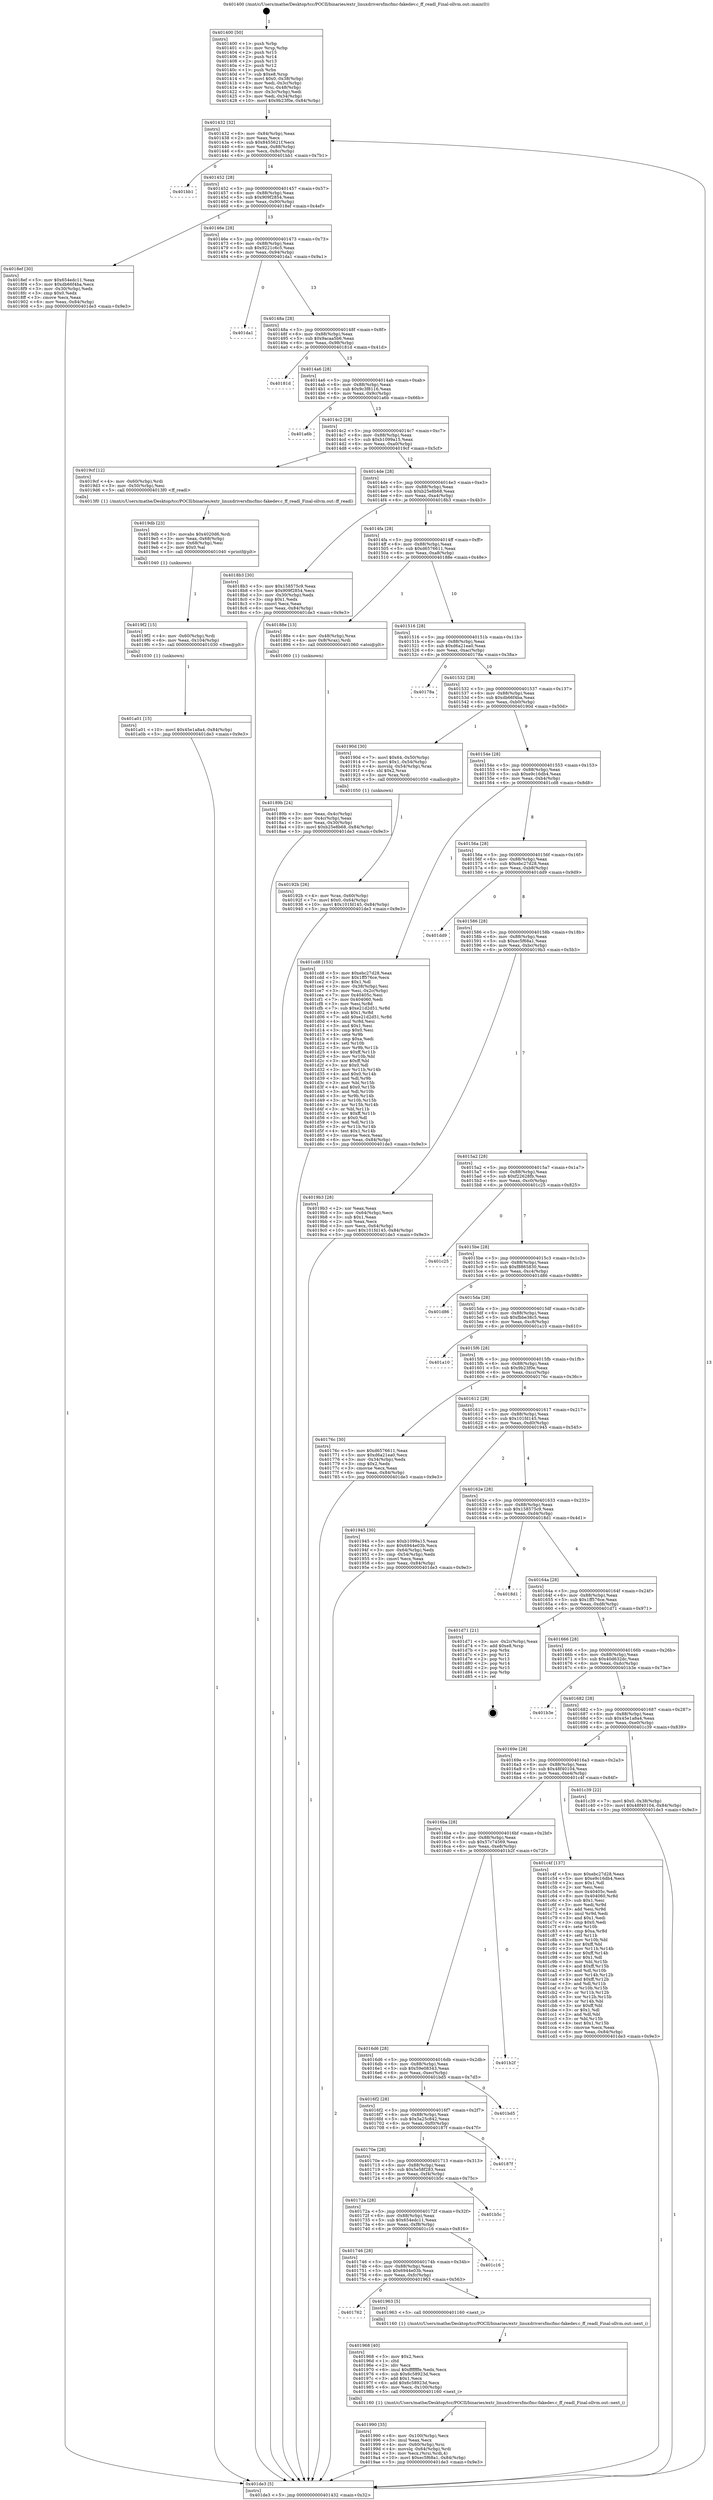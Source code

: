 digraph "0x401400" {
  label = "0x401400 (/mnt/c/Users/mathe/Desktop/tcc/POCII/binaries/extr_linuxdriversfmcfmc-fakedev.c_ff_readl_Final-ollvm.out::main(0))"
  labelloc = "t"
  node[shape=record]

  Entry [label="",width=0.3,height=0.3,shape=circle,fillcolor=black,style=filled]
  "0x401432" [label="{
     0x401432 [32]\l
     | [instrs]\l
     &nbsp;&nbsp;0x401432 \<+6\>: mov -0x84(%rbp),%eax\l
     &nbsp;&nbsp;0x401438 \<+2\>: mov %eax,%ecx\l
     &nbsp;&nbsp;0x40143a \<+6\>: sub $0x8455621f,%ecx\l
     &nbsp;&nbsp;0x401440 \<+6\>: mov %eax,-0x88(%rbp)\l
     &nbsp;&nbsp;0x401446 \<+6\>: mov %ecx,-0x8c(%rbp)\l
     &nbsp;&nbsp;0x40144c \<+6\>: je 0000000000401bb1 \<main+0x7b1\>\l
  }"]
  "0x401bb1" [label="{
     0x401bb1\l
  }", style=dashed]
  "0x401452" [label="{
     0x401452 [28]\l
     | [instrs]\l
     &nbsp;&nbsp;0x401452 \<+5\>: jmp 0000000000401457 \<main+0x57\>\l
     &nbsp;&nbsp;0x401457 \<+6\>: mov -0x88(%rbp),%eax\l
     &nbsp;&nbsp;0x40145d \<+5\>: sub $0x909f2854,%eax\l
     &nbsp;&nbsp;0x401462 \<+6\>: mov %eax,-0x90(%rbp)\l
     &nbsp;&nbsp;0x401468 \<+6\>: je 00000000004018ef \<main+0x4ef\>\l
  }"]
  Exit [label="",width=0.3,height=0.3,shape=circle,fillcolor=black,style=filled,peripheries=2]
  "0x4018ef" [label="{
     0x4018ef [30]\l
     | [instrs]\l
     &nbsp;&nbsp;0x4018ef \<+5\>: mov $0x654edc11,%eax\l
     &nbsp;&nbsp;0x4018f4 \<+5\>: mov $0xdb66f4ba,%ecx\l
     &nbsp;&nbsp;0x4018f9 \<+3\>: mov -0x30(%rbp),%edx\l
     &nbsp;&nbsp;0x4018fc \<+3\>: cmp $0x0,%edx\l
     &nbsp;&nbsp;0x4018ff \<+3\>: cmove %ecx,%eax\l
     &nbsp;&nbsp;0x401902 \<+6\>: mov %eax,-0x84(%rbp)\l
     &nbsp;&nbsp;0x401908 \<+5\>: jmp 0000000000401de3 \<main+0x9e3\>\l
  }"]
  "0x40146e" [label="{
     0x40146e [28]\l
     | [instrs]\l
     &nbsp;&nbsp;0x40146e \<+5\>: jmp 0000000000401473 \<main+0x73\>\l
     &nbsp;&nbsp;0x401473 \<+6\>: mov -0x88(%rbp),%eax\l
     &nbsp;&nbsp;0x401479 \<+5\>: sub $0x9221c6c5,%eax\l
     &nbsp;&nbsp;0x40147e \<+6\>: mov %eax,-0x94(%rbp)\l
     &nbsp;&nbsp;0x401484 \<+6\>: je 0000000000401da1 \<main+0x9a1\>\l
  }"]
  "0x401a01" [label="{
     0x401a01 [15]\l
     | [instrs]\l
     &nbsp;&nbsp;0x401a01 \<+10\>: movl $0x45e1a8a4,-0x84(%rbp)\l
     &nbsp;&nbsp;0x401a0b \<+5\>: jmp 0000000000401de3 \<main+0x9e3\>\l
  }"]
  "0x401da1" [label="{
     0x401da1\l
  }", style=dashed]
  "0x40148a" [label="{
     0x40148a [28]\l
     | [instrs]\l
     &nbsp;&nbsp;0x40148a \<+5\>: jmp 000000000040148f \<main+0x8f\>\l
     &nbsp;&nbsp;0x40148f \<+6\>: mov -0x88(%rbp),%eax\l
     &nbsp;&nbsp;0x401495 \<+5\>: sub $0x9acaa5b6,%eax\l
     &nbsp;&nbsp;0x40149a \<+6\>: mov %eax,-0x98(%rbp)\l
     &nbsp;&nbsp;0x4014a0 \<+6\>: je 000000000040181d \<main+0x41d\>\l
  }"]
  "0x4019f2" [label="{
     0x4019f2 [15]\l
     | [instrs]\l
     &nbsp;&nbsp;0x4019f2 \<+4\>: mov -0x60(%rbp),%rdi\l
     &nbsp;&nbsp;0x4019f6 \<+6\>: mov %eax,-0x104(%rbp)\l
     &nbsp;&nbsp;0x4019fc \<+5\>: call 0000000000401030 \<free@plt\>\l
     | [calls]\l
     &nbsp;&nbsp;0x401030 \{1\} (unknown)\l
  }"]
  "0x40181d" [label="{
     0x40181d\l
  }", style=dashed]
  "0x4014a6" [label="{
     0x4014a6 [28]\l
     | [instrs]\l
     &nbsp;&nbsp;0x4014a6 \<+5\>: jmp 00000000004014ab \<main+0xab\>\l
     &nbsp;&nbsp;0x4014ab \<+6\>: mov -0x88(%rbp),%eax\l
     &nbsp;&nbsp;0x4014b1 \<+5\>: sub $0x9c3f8116,%eax\l
     &nbsp;&nbsp;0x4014b6 \<+6\>: mov %eax,-0x9c(%rbp)\l
     &nbsp;&nbsp;0x4014bc \<+6\>: je 0000000000401a6b \<main+0x66b\>\l
  }"]
  "0x4019db" [label="{
     0x4019db [23]\l
     | [instrs]\l
     &nbsp;&nbsp;0x4019db \<+10\>: movabs $0x4020d6,%rdi\l
     &nbsp;&nbsp;0x4019e5 \<+3\>: mov %eax,-0x68(%rbp)\l
     &nbsp;&nbsp;0x4019e8 \<+3\>: mov -0x68(%rbp),%esi\l
     &nbsp;&nbsp;0x4019eb \<+2\>: mov $0x0,%al\l
     &nbsp;&nbsp;0x4019ed \<+5\>: call 0000000000401040 \<printf@plt\>\l
     | [calls]\l
     &nbsp;&nbsp;0x401040 \{1\} (unknown)\l
  }"]
  "0x401a6b" [label="{
     0x401a6b\l
  }", style=dashed]
  "0x4014c2" [label="{
     0x4014c2 [28]\l
     | [instrs]\l
     &nbsp;&nbsp;0x4014c2 \<+5\>: jmp 00000000004014c7 \<main+0xc7\>\l
     &nbsp;&nbsp;0x4014c7 \<+6\>: mov -0x88(%rbp),%eax\l
     &nbsp;&nbsp;0x4014cd \<+5\>: sub $0xb1099a15,%eax\l
     &nbsp;&nbsp;0x4014d2 \<+6\>: mov %eax,-0xa0(%rbp)\l
     &nbsp;&nbsp;0x4014d8 \<+6\>: je 00000000004019cf \<main+0x5cf\>\l
  }"]
  "0x401990" [label="{
     0x401990 [35]\l
     | [instrs]\l
     &nbsp;&nbsp;0x401990 \<+6\>: mov -0x100(%rbp),%ecx\l
     &nbsp;&nbsp;0x401996 \<+3\>: imul %eax,%ecx\l
     &nbsp;&nbsp;0x401999 \<+4\>: mov -0x60(%rbp),%rsi\l
     &nbsp;&nbsp;0x40199d \<+4\>: movslq -0x64(%rbp),%rdi\l
     &nbsp;&nbsp;0x4019a1 \<+3\>: mov %ecx,(%rsi,%rdi,4)\l
     &nbsp;&nbsp;0x4019a4 \<+10\>: movl $0xec5f68a1,-0x84(%rbp)\l
     &nbsp;&nbsp;0x4019ae \<+5\>: jmp 0000000000401de3 \<main+0x9e3\>\l
  }"]
  "0x4019cf" [label="{
     0x4019cf [12]\l
     | [instrs]\l
     &nbsp;&nbsp;0x4019cf \<+4\>: mov -0x60(%rbp),%rdi\l
     &nbsp;&nbsp;0x4019d3 \<+3\>: mov -0x50(%rbp),%esi\l
     &nbsp;&nbsp;0x4019d6 \<+5\>: call 00000000004013f0 \<ff_readl\>\l
     | [calls]\l
     &nbsp;&nbsp;0x4013f0 \{1\} (/mnt/c/Users/mathe/Desktop/tcc/POCII/binaries/extr_linuxdriversfmcfmc-fakedev.c_ff_readl_Final-ollvm.out::ff_readl)\l
  }"]
  "0x4014de" [label="{
     0x4014de [28]\l
     | [instrs]\l
     &nbsp;&nbsp;0x4014de \<+5\>: jmp 00000000004014e3 \<main+0xe3\>\l
     &nbsp;&nbsp;0x4014e3 \<+6\>: mov -0x88(%rbp),%eax\l
     &nbsp;&nbsp;0x4014e9 \<+5\>: sub $0xb25e8b68,%eax\l
     &nbsp;&nbsp;0x4014ee \<+6\>: mov %eax,-0xa4(%rbp)\l
     &nbsp;&nbsp;0x4014f4 \<+6\>: je 00000000004018b3 \<main+0x4b3\>\l
  }"]
  "0x401968" [label="{
     0x401968 [40]\l
     | [instrs]\l
     &nbsp;&nbsp;0x401968 \<+5\>: mov $0x2,%ecx\l
     &nbsp;&nbsp;0x40196d \<+1\>: cltd\l
     &nbsp;&nbsp;0x40196e \<+2\>: idiv %ecx\l
     &nbsp;&nbsp;0x401970 \<+6\>: imul $0xfffffffe,%edx,%ecx\l
     &nbsp;&nbsp;0x401976 \<+6\>: sub $0x6c58923d,%ecx\l
     &nbsp;&nbsp;0x40197c \<+3\>: add $0x1,%ecx\l
     &nbsp;&nbsp;0x40197f \<+6\>: add $0x6c58923d,%ecx\l
     &nbsp;&nbsp;0x401985 \<+6\>: mov %ecx,-0x100(%rbp)\l
     &nbsp;&nbsp;0x40198b \<+5\>: call 0000000000401160 \<next_i\>\l
     | [calls]\l
     &nbsp;&nbsp;0x401160 \{1\} (/mnt/c/Users/mathe/Desktop/tcc/POCII/binaries/extr_linuxdriversfmcfmc-fakedev.c_ff_readl_Final-ollvm.out::next_i)\l
  }"]
  "0x4018b3" [label="{
     0x4018b3 [30]\l
     | [instrs]\l
     &nbsp;&nbsp;0x4018b3 \<+5\>: mov $0x158575c9,%eax\l
     &nbsp;&nbsp;0x4018b8 \<+5\>: mov $0x909f2854,%ecx\l
     &nbsp;&nbsp;0x4018bd \<+3\>: mov -0x30(%rbp),%edx\l
     &nbsp;&nbsp;0x4018c0 \<+3\>: cmp $0x1,%edx\l
     &nbsp;&nbsp;0x4018c3 \<+3\>: cmovl %ecx,%eax\l
     &nbsp;&nbsp;0x4018c6 \<+6\>: mov %eax,-0x84(%rbp)\l
     &nbsp;&nbsp;0x4018cc \<+5\>: jmp 0000000000401de3 \<main+0x9e3\>\l
  }"]
  "0x4014fa" [label="{
     0x4014fa [28]\l
     | [instrs]\l
     &nbsp;&nbsp;0x4014fa \<+5\>: jmp 00000000004014ff \<main+0xff\>\l
     &nbsp;&nbsp;0x4014ff \<+6\>: mov -0x88(%rbp),%eax\l
     &nbsp;&nbsp;0x401505 \<+5\>: sub $0xd6576611,%eax\l
     &nbsp;&nbsp;0x40150a \<+6\>: mov %eax,-0xa8(%rbp)\l
     &nbsp;&nbsp;0x401510 \<+6\>: je 000000000040188e \<main+0x48e\>\l
  }"]
  "0x401762" [label="{
     0x401762\l
  }", style=dashed]
  "0x40188e" [label="{
     0x40188e [13]\l
     | [instrs]\l
     &nbsp;&nbsp;0x40188e \<+4\>: mov -0x48(%rbp),%rax\l
     &nbsp;&nbsp;0x401892 \<+4\>: mov 0x8(%rax),%rdi\l
     &nbsp;&nbsp;0x401896 \<+5\>: call 0000000000401060 \<atoi@plt\>\l
     | [calls]\l
     &nbsp;&nbsp;0x401060 \{1\} (unknown)\l
  }"]
  "0x401516" [label="{
     0x401516 [28]\l
     | [instrs]\l
     &nbsp;&nbsp;0x401516 \<+5\>: jmp 000000000040151b \<main+0x11b\>\l
     &nbsp;&nbsp;0x40151b \<+6\>: mov -0x88(%rbp),%eax\l
     &nbsp;&nbsp;0x401521 \<+5\>: sub $0xd6a21ea0,%eax\l
     &nbsp;&nbsp;0x401526 \<+6\>: mov %eax,-0xac(%rbp)\l
     &nbsp;&nbsp;0x40152c \<+6\>: je 000000000040178a \<main+0x38a\>\l
  }"]
  "0x401963" [label="{
     0x401963 [5]\l
     | [instrs]\l
     &nbsp;&nbsp;0x401963 \<+5\>: call 0000000000401160 \<next_i\>\l
     | [calls]\l
     &nbsp;&nbsp;0x401160 \{1\} (/mnt/c/Users/mathe/Desktop/tcc/POCII/binaries/extr_linuxdriversfmcfmc-fakedev.c_ff_readl_Final-ollvm.out::next_i)\l
  }"]
  "0x40178a" [label="{
     0x40178a\l
  }", style=dashed]
  "0x401532" [label="{
     0x401532 [28]\l
     | [instrs]\l
     &nbsp;&nbsp;0x401532 \<+5\>: jmp 0000000000401537 \<main+0x137\>\l
     &nbsp;&nbsp;0x401537 \<+6\>: mov -0x88(%rbp),%eax\l
     &nbsp;&nbsp;0x40153d \<+5\>: sub $0xdb66f4ba,%eax\l
     &nbsp;&nbsp;0x401542 \<+6\>: mov %eax,-0xb0(%rbp)\l
     &nbsp;&nbsp;0x401548 \<+6\>: je 000000000040190d \<main+0x50d\>\l
  }"]
  "0x401746" [label="{
     0x401746 [28]\l
     | [instrs]\l
     &nbsp;&nbsp;0x401746 \<+5\>: jmp 000000000040174b \<main+0x34b\>\l
     &nbsp;&nbsp;0x40174b \<+6\>: mov -0x88(%rbp),%eax\l
     &nbsp;&nbsp;0x401751 \<+5\>: sub $0x6944e03b,%eax\l
     &nbsp;&nbsp;0x401756 \<+6\>: mov %eax,-0xfc(%rbp)\l
     &nbsp;&nbsp;0x40175c \<+6\>: je 0000000000401963 \<main+0x563\>\l
  }"]
  "0x40190d" [label="{
     0x40190d [30]\l
     | [instrs]\l
     &nbsp;&nbsp;0x40190d \<+7\>: movl $0x64,-0x50(%rbp)\l
     &nbsp;&nbsp;0x401914 \<+7\>: movl $0x1,-0x54(%rbp)\l
     &nbsp;&nbsp;0x40191b \<+4\>: movslq -0x54(%rbp),%rax\l
     &nbsp;&nbsp;0x40191f \<+4\>: shl $0x2,%rax\l
     &nbsp;&nbsp;0x401923 \<+3\>: mov %rax,%rdi\l
     &nbsp;&nbsp;0x401926 \<+5\>: call 0000000000401050 \<malloc@plt\>\l
     | [calls]\l
     &nbsp;&nbsp;0x401050 \{1\} (unknown)\l
  }"]
  "0x40154e" [label="{
     0x40154e [28]\l
     | [instrs]\l
     &nbsp;&nbsp;0x40154e \<+5\>: jmp 0000000000401553 \<main+0x153\>\l
     &nbsp;&nbsp;0x401553 \<+6\>: mov -0x88(%rbp),%eax\l
     &nbsp;&nbsp;0x401559 \<+5\>: sub $0xe9c16db4,%eax\l
     &nbsp;&nbsp;0x40155e \<+6\>: mov %eax,-0xb4(%rbp)\l
     &nbsp;&nbsp;0x401564 \<+6\>: je 0000000000401cd8 \<main+0x8d8\>\l
  }"]
  "0x401c16" [label="{
     0x401c16\l
  }", style=dashed]
  "0x401cd8" [label="{
     0x401cd8 [153]\l
     | [instrs]\l
     &nbsp;&nbsp;0x401cd8 \<+5\>: mov $0xebc27d28,%eax\l
     &nbsp;&nbsp;0x401cdd \<+5\>: mov $0x1ff576ce,%ecx\l
     &nbsp;&nbsp;0x401ce2 \<+2\>: mov $0x1,%dl\l
     &nbsp;&nbsp;0x401ce4 \<+3\>: mov -0x38(%rbp),%esi\l
     &nbsp;&nbsp;0x401ce7 \<+3\>: mov %esi,-0x2c(%rbp)\l
     &nbsp;&nbsp;0x401cea \<+7\>: mov 0x40405c,%esi\l
     &nbsp;&nbsp;0x401cf1 \<+7\>: mov 0x404060,%edi\l
     &nbsp;&nbsp;0x401cf8 \<+3\>: mov %esi,%r8d\l
     &nbsp;&nbsp;0x401cfb \<+7\>: sub $0xe21d2d51,%r8d\l
     &nbsp;&nbsp;0x401d02 \<+4\>: sub $0x1,%r8d\l
     &nbsp;&nbsp;0x401d06 \<+7\>: add $0xe21d2d51,%r8d\l
     &nbsp;&nbsp;0x401d0d \<+4\>: imul %r8d,%esi\l
     &nbsp;&nbsp;0x401d11 \<+3\>: and $0x1,%esi\l
     &nbsp;&nbsp;0x401d14 \<+3\>: cmp $0x0,%esi\l
     &nbsp;&nbsp;0x401d17 \<+4\>: sete %r9b\l
     &nbsp;&nbsp;0x401d1b \<+3\>: cmp $0xa,%edi\l
     &nbsp;&nbsp;0x401d1e \<+4\>: setl %r10b\l
     &nbsp;&nbsp;0x401d22 \<+3\>: mov %r9b,%r11b\l
     &nbsp;&nbsp;0x401d25 \<+4\>: xor $0xff,%r11b\l
     &nbsp;&nbsp;0x401d29 \<+3\>: mov %r10b,%bl\l
     &nbsp;&nbsp;0x401d2c \<+3\>: xor $0xff,%bl\l
     &nbsp;&nbsp;0x401d2f \<+3\>: xor $0x0,%dl\l
     &nbsp;&nbsp;0x401d32 \<+3\>: mov %r11b,%r14b\l
     &nbsp;&nbsp;0x401d35 \<+4\>: and $0x0,%r14b\l
     &nbsp;&nbsp;0x401d39 \<+3\>: and %dl,%r9b\l
     &nbsp;&nbsp;0x401d3c \<+3\>: mov %bl,%r15b\l
     &nbsp;&nbsp;0x401d3f \<+4\>: and $0x0,%r15b\l
     &nbsp;&nbsp;0x401d43 \<+3\>: and %dl,%r10b\l
     &nbsp;&nbsp;0x401d46 \<+3\>: or %r9b,%r14b\l
     &nbsp;&nbsp;0x401d49 \<+3\>: or %r10b,%r15b\l
     &nbsp;&nbsp;0x401d4c \<+3\>: xor %r15b,%r14b\l
     &nbsp;&nbsp;0x401d4f \<+3\>: or %bl,%r11b\l
     &nbsp;&nbsp;0x401d52 \<+4\>: xor $0xff,%r11b\l
     &nbsp;&nbsp;0x401d56 \<+3\>: or $0x0,%dl\l
     &nbsp;&nbsp;0x401d59 \<+3\>: and %dl,%r11b\l
     &nbsp;&nbsp;0x401d5c \<+3\>: or %r11b,%r14b\l
     &nbsp;&nbsp;0x401d5f \<+4\>: test $0x1,%r14b\l
     &nbsp;&nbsp;0x401d63 \<+3\>: cmovne %ecx,%eax\l
     &nbsp;&nbsp;0x401d66 \<+6\>: mov %eax,-0x84(%rbp)\l
     &nbsp;&nbsp;0x401d6c \<+5\>: jmp 0000000000401de3 \<main+0x9e3\>\l
  }"]
  "0x40156a" [label="{
     0x40156a [28]\l
     | [instrs]\l
     &nbsp;&nbsp;0x40156a \<+5\>: jmp 000000000040156f \<main+0x16f\>\l
     &nbsp;&nbsp;0x40156f \<+6\>: mov -0x88(%rbp),%eax\l
     &nbsp;&nbsp;0x401575 \<+5\>: sub $0xebc27d28,%eax\l
     &nbsp;&nbsp;0x40157a \<+6\>: mov %eax,-0xb8(%rbp)\l
     &nbsp;&nbsp;0x401580 \<+6\>: je 0000000000401dd9 \<main+0x9d9\>\l
  }"]
  "0x40172a" [label="{
     0x40172a [28]\l
     | [instrs]\l
     &nbsp;&nbsp;0x40172a \<+5\>: jmp 000000000040172f \<main+0x32f\>\l
     &nbsp;&nbsp;0x40172f \<+6\>: mov -0x88(%rbp),%eax\l
     &nbsp;&nbsp;0x401735 \<+5\>: sub $0x654edc11,%eax\l
     &nbsp;&nbsp;0x40173a \<+6\>: mov %eax,-0xf8(%rbp)\l
     &nbsp;&nbsp;0x401740 \<+6\>: je 0000000000401c16 \<main+0x816\>\l
  }"]
  "0x401dd9" [label="{
     0x401dd9\l
  }", style=dashed]
  "0x401586" [label="{
     0x401586 [28]\l
     | [instrs]\l
     &nbsp;&nbsp;0x401586 \<+5\>: jmp 000000000040158b \<main+0x18b\>\l
     &nbsp;&nbsp;0x40158b \<+6\>: mov -0x88(%rbp),%eax\l
     &nbsp;&nbsp;0x401591 \<+5\>: sub $0xec5f68a1,%eax\l
     &nbsp;&nbsp;0x401596 \<+6\>: mov %eax,-0xbc(%rbp)\l
     &nbsp;&nbsp;0x40159c \<+6\>: je 00000000004019b3 \<main+0x5b3\>\l
  }"]
  "0x401b5c" [label="{
     0x401b5c\l
  }", style=dashed]
  "0x4019b3" [label="{
     0x4019b3 [28]\l
     | [instrs]\l
     &nbsp;&nbsp;0x4019b3 \<+2\>: xor %eax,%eax\l
     &nbsp;&nbsp;0x4019b5 \<+3\>: mov -0x64(%rbp),%ecx\l
     &nbsp;&nbsp;0x4019b8 \<+3\>: sub $0x1,%eax\l
     &nbsp;&nbsp;0x4019bb \<+2\>: sub %eax,%ecx\l
     &nbsp;&nbsp;0x4019bd \<+3\>: mov %ecx,-0x64(%rbp)\l
     &nbsp;&nbsp;0x4019c0 \<+10\>: movl $0x101fd145,-0x84(%rbp)\l
     &nbsp;&nbsp;0x4019ca \<+5\>: jmp 0000000000401de3 \<main+0x9e3\>\l
  }"]
  "0x4015a2" [label="{
     0x4015a2 [28]\l
     | [instrs]\l
     &nbsp;&nbsp;0x4015a2 \<+5\>: jmp 00000000004015a7 \<main+0x1a7\>\l
     &nbsp;&nbsp;0x4015a7 \<+6\>: mov -0x88(%rbp),%eax\l
     &nbsp;&nbsp;0x4015ad \<+5\>: sub $0xf22628fb,%eax\l
     &nbsp;&nbsp;0x4015b2 \<+6\>: mov %eax,-0xc0(%rbp)\l
     &nbsp;&nbsp;0x4015b8 \<+6\>: je 0000000000401c25 \<main+0x825\>\l
  }"]
  "0x40170e" [label="{
     0x40170e [28]\l
     | [instrs]\l
     &nbsp;&nbsp;0x40170e \<+5\>: jmp 0000000000401713 \<main+0x313\>\l
     &nbsp;&nbsp;0x401713 \<+6\>: mov -0x88(%rbp),%eax\l
     &nbsp;&nbsp;0x401719 \<+5\>: sub $0x5e58f283,%eax\l
     &nbsp;&nbsp;0x40171e \<+6\>: mov %eax,-0xf4(%rbp)\l
     &nbsp;&nbsp;0x401724 \<+6\>: je 0000000000401b5c \<main+0x75c\>\l
  }"]
  "0x401c25" [label="{
     0x401c25\l
  }", style=dashed]
  "0x4015be" [label="{
     0x4015be [28]\l
     | [instrs]\l
     &nbsp;&nbsp;0x4015be \<+5\>: jmp 00000000004015c3 \<main+0x1c3\>\l
     &nbsp;&nbsp;0x4015c3 \<+6\>: mov -0x88(%rbp),%eax\l
     &nbsp;&nbsp;0x4015c9 \<+5\>: sub $0xf8865830,%eax\l
     &nbsp;&nbsp;0x4015ce \<+6\>: mov %eax,-0xc4(%rbp)\l
     &nbsp;&nbsp;0x4015d4 \<+6\>: je 0000000000401d86 \<main+0x986\>\l
  }"]
  "0x40187f" [label="{
     0x40187f\l
  }", style=dashed]
  "0x401d86" [label="{
     0x401d86\l
  }", style=dashed]
  "0x4015da" [label="{
     0x4015da [28]\l
     | [instrs]\l
     &nbsp;&nbsp;0x4015da \<+5\>: jmp 00000000004015df \<main+0x1df\>\l
     &nbsp;&nbsp;0x4015df \<+6\>: mov -0x88(%rbp),%eax\l
     &nbsp;&nbsp;0x4015e5 \<+5\>: sub $0xfbbe38c5,%eax\l
     &nbsp;&nbsp;0x4015ea \<+6\>: mov %eax,-0xc8(%rbp)\l
     &nbsp;&nbsp;0x4015f0 \<+6\>: je 0000000000401a10 \<main+0x610\>\l
  }"]
  "0x4016f2" [label="{
     0x4016f2 [28]\l
     | [instrs]\l
     &nbsp;&nbsp;0x4016f2 \<+5\>: jmp 00000000004016f7 \<main+0x2f7\>\l
     &nbsp;&nbsp;0x4016f7 \<+6\>: mov -0x88(%rbp),%eax\l
     &nbsp;&nbsp;0x4016fd \<+5\>: sub $0x5a25c842,%eax\l
     &nbsp;&nbsp;0x401702 \<+6\>: mov %eax,-0xf0(%rbp)\l
     &nbsp;&nbsp;0x401708 \<+6\>: je 000000000040187f \<main+0x47f\>\l
  }"]
  "0x401a10" [label="{
     0x401a10\l
  }", style=dashed]
  "0x4015f6" [label="{
     0x4015f6 [28]\l
     | [instrs]\l
     &nbsp;&nbsp;0x4015f6 \<+5\>: jmp 00000000004015fb \<main+0x1fb\>\l
     &nbsp;&nbsp;0x4015fb \<+6\>: mov -0x88(%rbp),%eax\l
     &nbsp;&nbsp;0x401601 \<+5\>: sub $0x9b23f0e,%eax\l
     &nbsp;&nbsp;0x401606 \<+6\>: mov %eax,-0xcc(%rbp)\l
     &nbsp;&nbsp;0x40160c \<+6\>: je 000000000040176c \<main+0x36c\>\l
  }"]
  "0x401bd5" [label="{
     0x401bd5\l
  }", style=dashed]
  "0x40176c" [label="{
     0x40176c [30]\l
     | [instrs]\l
     &nbsp;&nbsp;0x40176c \<+5\>: mov $0xd6576611,%eax\l
     &nbsp;&nbsp;0x401771 \<+5\>: mov $0xd6a21ea0,%ecx\l
     &nbsp;&nbsp;0x401776 \<+3\>: mov -0x34(%rbp),%edx\l
     &nbsp;&nbsp;0x401779 \<+3\>: cmp $0x2,%edx\l
     &nbsp;&nbsp;0x40177c \<+3\>: cmovne %ecx,%eax\l
     &nbsp;&nbsp;0x40177f \<+6\>: mov %eax,-0x84(%rbp)\l
     &nbsp;&nbsp;0x401785 \<+5\>: jmp 0000000000401de3 \<main+0x9e3\>\l
  }"]
  "0x401612" [label="{
     0x401612 [28]\l
     | [instrs]\l
     &nbsp;&nbsp;0x401612 \<+5\>: jmp 0000000000401617 \<main+0x217\>\l
     &nbsp;&nbsp;0x401617 \<+6\>: mov -0x88(%rbp),%eax\l
     &nbsp;&nbsp;0x40161d \<+5\>: sub $0x101fd145,%eax\l
     &nbsp;&nbsp;0x401622 \<+6\>: mov %eax,-0xd0(%rbp)\l
     &nbsp;&nbsp;0x401628 \<+6\>: je 0000000000401945 \<main+0x545\>\l
  }"]
  "0x401de3" [label="{
     0x401de3 [5]\l
     | [instrs]\l
     &nbsp;&nbsp;0x401de3 \<+5\>: jmp 0000000000401432 \<main+0x32\>\l
  }"]
  "0x401400" [label="{
     0x401400 [50]\l
     | [instrs]\l
     &nbsp;&nbsp;0x401400 \<+1\>: push %rbp\l
     &nbsp;&nbsp;0x401401 \<+3\>: mov %rsp,%rbp\l
     &nbsp;&nbsp;0x401404 \<+2\>: push %r15\l
     &nbsp;&nbsp;0x401406 \<+2\>: push %r14\l
     &nbsp;&nbsp;0x401408 \<+2\>: push %r13\l
     &nbsp;&nbsp;0x40140a \<+2\>: push %r12\l
     &nbsp;&nbsp;0x40140c \<+1\>: push %rbx\l
     &nbsp;&nbsp;0x40140d \<+7\>: sub $0xe8,%rsp\l
     &nbsp;&nbsp;0x401414 \<+7\>: movl $0x0,-0x38(%rbp)\l
     &nbsp;&nbsp;0x40141b \<+3\>: mov %edi,-0x3c(%rbp)\l
     &nbsp;&nbsp;0x40141e \<+4\>: mov %rsi,-0x48(%rbp)\l
     &nbsp;&nbsp;0x401422 \<+3\>: mov -0x3c(%rbp),%edi\l
     &nbsp;&nbsp;0x401425 \<+3\>: mov %edi,-0x34(%rbp)\l
     &nbsp;&nbsp;0x401428 \<+10\>: movl $0x9b23f0e,-0x84(%rbp)\l
  }"]
  "0x40189b" [label="{
     0x40189b [24]\l
     | [instrs]\l
     &nbsp;&nbsp;0x40189b \<+3\>: mov %eax,-0x4c(%rbp)\l
     &nbsp;&nbsp;0x40189e \<+3\>: mov -0x4c(%rbp),%eax\l
     &nbsp;&nbsp;0x4018a1 \<+3\>: mov %eax,-0x30(%rbp)\l
     &nbsp;&nbsp;0x4018a4 \<+10\>: movl $0xb25e8b68,-0x84(%rbp)\l
     &nbsp;&nbsp;0x4018ae \<+5\>: jmp 0000000000401de3 \<main+0x9e3\>\l
  }"]
  "0x40192b" [label="{
     0x40192b [26]\l
     | [instrs]\l
     &nbsp;&nbsp;0x40192b \<+4\>: mov %rax,-0x60(%rbp)\l
     &nbsp;&nbsp;0x40192f \<+7\>: movl $0x0,-0x64(%rbp)\l
     &nbsp;&nbsp;0x401936 \<+10\>: movl $0x101fd145,-0x84(%rbp)\l
     &nbsp;&nbsp;0x401940 \<+5\>: jmp 0000000000401de3 \<main+0x9e3\>\l
  }"]
  "0x4016d6" [label="{
     0x4016d6 [28]\l
     | [instrs]\l
     &nbsp;&nbsp;0x4016d6 \<+5\>: jmp 00000000004016db \<main+0x2db\>\l
     &nbsp;&nbsp;0x4016db \<+6\>: mov -0x88(%rbp),%eax\l
     &nbsp;&nbsp;0x4016e1 \<+5\>: sub $0x59e08343,%eax\l
     &nbsp;&nbsp;0x4016e6 \<+6\>: mov %eax,-0xec(%rbp)\l
     &nbsp;&nbsp;0x4016ec \<+6\>: je 0000000000401bd5 \<main+0x7d5\>\l
  }"]
  "0x401945" [label="{
     0x401945 [30]\l
     | [instrs]\l
     &nbsp;&nbsp;0x401945 \<+5\>: mov $0xb1099a15,%eax\l
     &nbsp;&nbsp;0x40194a \<+5\>: mov $0x6944e03b,%ecx\l
     &nbsp;&nbsp;0x40194f \<+3\>: mov -0x64(%rbp),%edx\l
     &nbsp;&nbsp;0x401952 \<+3\>: cmp -0x54(%rbp),%edx\l
     &nbsp;&nbsp;0x401955 \<+3\>: cmovl %ecx,%eax\l
     &nbsp;&nbsp;0x401958 \<+6\>: mov %eax,-0x84(%rbp)\l
     &nbsp;&nbsp;0x40195e \<+5\>: jmp 0000000000401de3 \<main+0x9e3\>\l
  }"]
  "0x40162e" [label="{
     0x40162e [28]\l
     | [instrs]\l
     &nbsp;&nbsp;0x40162e \<+5\>: jmp 0000000000401633 \<main+0x233\>\l
     &nbsp;&nbsp;0x401633 \<+6\>: mov -0x88(%rbp),%eax\l
     &nbsp;&nbsp;0x401639 \<+5\>: sub $0x158575c9,%eax\l
     &nbsp;&nbsp;0x40163e \<+6\>: mov %eax,-0xd4(%rbp)\l
     &nbsp;&nbsp;0x401644 \<+6\>: je 00000000004018d1 \<main+0x4d1\>\l
  }"]
  "0x401b2f" [label="{
     0x401b2f\l
  }", style=dashed]
  "0x4018d1" [label="{
     0x4018d1\l
  }", style=dashed]
  "0x40164a" [label="{
     0x40164a [28]\l
     | [instrs]\l
     &nbsp;&nbsp;0x40164a \<+5\>: jmp 000000000040164f \<main+0x24f\>\l
     &nbsp;&nbsp;0x40164f \<+6\>: mov -0x88(%rbp),%eax\l
     &nbsp;&nbsp;0x401655 \<+5\>: sub $0x1ff576ce,%eax\l
     &nbsp;&nbsp;0x40165a \<+6\>: mov %eax,-0xd8(%rbp)\l
     &nbsp;&nbsp;0x401660 \<+6\>: je 0000000000401d71 \<main+0x971\>\l
  }"]
  "0x4016ba" [label="{
     0x4016ba [28]\l
     | [instrs]\l
     &nbsp;&nbsp;0x4016ba \<+5\>: jmp 00000000004016bf \<main+0x2bf\>\l
     &nbsp;&nbsp;0x4016bf \<+6\>: mov -0x88(%rbp),%eax\l
     &nbsp;&nbsp;0x4016c5 \<+5\>: sub $0x57c74569,%eax\l
     &nbsp;&nbsp;0x4016ca \<+6\>: mov %eax,-0xe8(%rbp)\l
     &nbsp;&nbsp;0x4016d0 \<+6\>: je 0000000000401b2f \<main+0x72f\>\l
  }"]
  "0x401d71" [label="{
     0x401d71 [21]\l
     | [instrs]\l
     &nbsp;&nbsp;0x401d71 \<+3\>: mov -0x2c(%rbp),%eax\l
     &nbsp;&nbsp;0x401d74 \<+7\>: add $0xe8,%rsp\l
     &nbsp;&nbsp;0x401d7b \<+1\>: pop %rbx\l
     &nbsp;&nbsp;0x401d7c \<+2\>: pop %r12\l
     &nbsp;&nbsp;0x401d7e \<+2\>: pop %r13\l
     &nbsp;&nbsp;0x401d80 \<+2\>: pop %r14\l
     &nbsp;&nbsp;0x401d82 \<+2\>: pop %r15\l
     &nbsp;&nbsp;0x401d84 \<+1\>: pop %rbp\l
     &nbsp;&nbsp;0x401d85 \<+1\>: ret\l
  }"]
  "0x401666" [label="{
     0x401666 [28]\l
     | [instrs]\l
     &nbsp;&nbsp;0x401666 \<+5\>: jmp 000000000040166b \<main+0x26b\>\l
     &nbsp;&nbsp;0x40166b \<+6\>: mov -0x88(%rbp),%eax\l
     &nbsp;&nbsp;0x401671 \<+5\>: sub $0x40d632dc,%eax\l
     &nbsp;&nbsp;0x401676 \<+6\>: mov %eax,-0xdc(%rbp)\l
     &nbsp;&nbsp;0x40167c \<+6\>: je 0000000000401b3e \<main+0x73e\>\l
  }"]
  "0x401c4f" [label="{
     0x401c4f [137]\l
     | [instrs]\l
     &nbsp;&nbsp;0x401c4f \<+5\>: mov $0xebc27d28,%eax\l
     &nbsp;&nbsp;0x401c54 \<+5\>: mov $0xe9c16db4,%ecx\l
     &nbsp;&nbsp;0x401c59 \<+2\>: mov $0x1,%dl\l
     &nbsp;&nbsp;0x401c5b \<+2\>: xor %esi,%esi\l
     &nbsp;&nbsp;0x401c5d \<+7\>: mov 0x40405c,%edi\l
     &nbsp;&nbsp;0x401c64 \<+8\>: mov 0x404060,%r8d\l
     &nbsp;&nbsp;0x401c6c \<+3\>: sub $0x1,%esi\l
     &nbsp;&nbsp;0x401c6f \<+3\>: mov %edi,%r9d\l
     &nbsp;&nbsp;0x401c72 \<+3\>: add %esi,%r9d\l
     &nbsp;&nbsp;0x401c75 \<+4\>: imul %r9d,%edi\l
     &nbsp;&nbsp;0x401c79 \<+3\>: and $0x1,%edi\l
     &nbsp;&nbsp;0x401c7c \<+3\>: cmp $0x0,%edi\l
     &nbsp;&nbsp;0x401c7f \<+4\>: sete %r10b\l
     &nbsp;&nbsp;0x401c83 \<+4\>: cmp $0xa,%r8d\l
     &nbsp;&nbsp;0x401c87 \<+4\>: setl %r11b\l
     &nbsp;&nbsp;0x401c8b \<+3\>: mov %r10b,%bl\l
     &nbsp;&nbsp;0x401c8e \<+3\>: xor $0xff,%bl\l
     &nbsp;&nbsp;0x401c91 \<+3\>: mov %r11b,%r14b\l
     &nbsp;&nbsp;0x401c94 \<+4\>: xor $0xff,%r14b\l
     &nbsp;&nbsp;0x401c98 \<+3\>: xor $0x1,%dl\l
     &nbsp;&nbsp;0x401c9b \<+3\>: mov %bl,%r15b\l
     &nbsp;&nbsp;0x401c9e \<+4\>: and $0xff,%r15b\l
     &nbsp;&nbsp;0x401ca2 \<+3\>: and %dl,%r10b\l
     &nbsp;&nbsp;0x401ca5 \<+3\>: mov %r14b,%r12b\l
     &nbsp;&nbsp;0x401ca8 \<+4\>: and $0xff,%r12b\l
     &nbsp;&nbsp;0x401cac \<+3\>: and %dl,%r11b\l
     &nbsp;&nbsp;0x401caf \<+3\>: or %r10b,%r15b\l
     &nbsp;&nbsp;0x401cb2 \<+3\>: or %r11b,%r12b\l
     &nbsp;&nbsp;0x401cb5 \<+3\>: xor %r12b,%r15b\l
     &nbsp;&nbsp;0x401cb8 \<+3\>: or %r14b,%bl\l
     &nbsp;&nbsp;0x401cbb \<+3\>: xor $0xff,%bl\l
     &nbsp;&nbsp;0x401cbe \<+3\>: or $0x1,%dl\l
     &nbsp;&nbsp;0x401cc1 \<+2\>: and %dl,%bl\l
     &nbsp;&nbsp;0x401cc3 \<+3\>: or %bl,%r15b\l
     &nbsp;&nbsp;0x401cc6 \<+4\>: test $0x1,%r15b\l
     &nbsp;&nbsp;0x401cca \<+3\>: cmovne %ecx,%eax\l
     &nbsp;&nbsp;0x401ccd \<+6\>: mov %eax,-0x84(%rbp)\l
     &nbsp;&nbsp;0x401cd3 \<+5\>: jmp 0000000000401de3 \<main+0x9e3\>\l
  }"]
  "0x401b3e" [label="{
     0x401b3e\l
  }", style=dashed]
  "0x401682" [label="{
     0x401682 [28]\l
     | [instrs]\l
     &nbsp;&nbsp;0x401682 \<+5\>: jmp 0000000000401687 \<main+0x287\>\l
     &nbsp;&nbsp;0x401687 \<+6\>: mov -0x88(%rbp),%eax\l
     &nbsp;&nbsp;0x40168d \<+5\>: sub $0x45e1a8a4,%eax\l
     &nbsp;&nbsp;0x401692 \<+6\>: mov %eax,-0xe0(%rbp)\l
     &nbsp;&nbsp;0x401698 \<+6\>: je 0000000000401c39 \<main+0x839\>\l
  }"]
  "0x40169e" [label="{
     0x40169e [28]\l
     | [instrs]\l
     &nbsp;&nbsp;0x40169e \<+5\>: jmp 00000000004016a3 \<main+0x2a3\>\l
     &nbsp;&nbsp;0x4016a3 \<+6\>: mov -0x88(%rbp),%eax\l
     &nbsp;&nbsp;0x4016a9 \<+5\>: sub $0x48f40104,%eax\l
     &nbsp;&nbsp;0x4016ae \<+6\>: mov %eax,-0xe4(%rbp)\l
     &nbsp;&nbsp;0x4016b4 \<+6\>: je 0000000000401c4f \<main+0x84f\>\l
  }"]
  "0x401c39" [label="{
     0x401c39 [22]\l
     | [instrs]\l
     &nbsp;&nbsp;0x401c39 \<+7\>: movl $0x0,-0x38(%rbp)\l
     &nbsp;&nbsp;0x401c40 \<+10\>: movl $0x48f40104,-0x84(%rbp)\l
     &nbsp;&nbsp;0x401c4a \<+5\>: jmp 0000000000401de3 \<main+0x9e3\>\l
  }"]
  Entry -> "0x401400" [label=" 1"]
  "0x401432" -> "0x401bb1" [label=" 0"]
  "0x401432" -> "0x401452" [label=" 14"]
  "0x401d71" -> Exit [label=" 1"]
  "0x401452" -> "0x4018ef" [label=" 1"]
  "0x401452" -> "0x40146e" [label=" 13"]
  "0x401cd8" -> "0x401de3" [label=" 1"]
  "0x40146e" -> "0x401da1" [label=" 0"]
  "0x40146e" -> "0x40148a" [label=" 13"]
  "0x401c4f" -> "0x401de3" [label=" 1"]
  "0x40148a" -> "0x40181d" [label=" 0"]
  "0x40148a" -> "0x4014a6" [label=" 13"]
  "0x401c39" -> "0x401de3" [label=" 1"]
  "0x4014a6" -> "0x401a6b" [label=" 0"]
  "0x4014a6" -> "0x4014c2" [label=" 13"]
  "0x401a01" -> "0x401de3" [label=" 1"]
  "0x4014c2" -> "0x4019cf" [label=" 1"]
  "0x4014c2" -> "0x4014de" [label=" 12"]
  "0x4019f2" -> "0x401a01" [label=" 1"]
  "0x4014de" -> "0x4018b3" [label=" 1"]
  "0x4014de" -> "0x4014fa" [label=" 11"]
  "0x4019db" -> "0x4019f2" [label=" 1"]
  "0x4014fa" -> "0x40188e" [label=" 1"]
  "0x4014fa" -> "0x401516" [label=" 10"]
  "0x4019cf" -> "0x4019db" [label=" 1"]
  "0x401516" -> "0x40178a" [label=" 0"]
  "0x401516" -> "0x401532" [label=" 10"]
  "0x4019b3" -> "0x401de3" [label=" 1"]
  "0x401532" -> "0x40190d" [label=" 1"]
  "0x401532" -> "0x40154e" [label=" 9"]
  "0x401968" -> "0x401990" [label=" 1"]
  "0x40154e" -> "0x401cd8" [label=" 1"]
  "0x40154e" -> "0x40156a" [label=" 8"]
  "0x401963" -> "0x401968" [label=" 1"]
  "0x40156a" -> "0x401dd9" [label=" 0"]
  "0x40156a" -> "0x401586" [label=" 8"]
  "0x401746" -> "0x401963" [label=" 1"]
  "0x401586" -> "0x4019b3" [label=" 1"]
  "0x401586" -> "0x4015a2" [label=" 7"]
  "0x401990" -> "0x401de3" [label=" 1"]
  "0x4015a2" -> "0x401c25" [label=" 0"]
  "0x4015a2" -> "0x4015be" [label=" 7"]
  "0x40172a" -> "0x401c16" [label=" 0"]
  "0x4015be" -> "0x401d86" [label=" 0"]
  "0x4015be" -> "0x4015da" [label=" 7"]
  "0x401746" -> "0x401762" [label=" 0"]
  "0x4015da" -> "0x401a10" [label=" 0"]
  "0x4015da" -> "0x4015f6" [label=" 7"]
  "0x40170e" -> "0x401b5c" [label=" 0"]
  "0x4015f6" -> "0x40176c" [label=" 1"]
  "0x4015f6" -> "0x401612" [label=" 6"]
  "0x40176c" -> "0x401de3" [label=" 1"]
  "0x401400" -> "0x401432" [label=" 1"]
  "0x401de3" -> "0x401432" [label=" 13"]
  "0x40188e" -> "0x40189b" [label=" 1"]
  "0x40189b" -> "0x401de3" [label=" 1"]
  "0x4018b3" -> "0x401de3" [label=" 1"]
  "0x4018ef" -> "0x401de3" [label=" 1"]
  "0x40190d" -> "0x40192b" [label=" 1"]
  "0x40192b" -> "0x401de3" [label=" 1"]
  "0x40172a" -> "0x401746" [label=" 1"]
  "0x401612" -> "0x401945" [label=" 2"]
  "0x401612" -> "0x40162e" [label=" 4"]
  "0x401945" -> "0x401de3" [label=" 2"]
  "0x4016f2" -> "0x40187f" [label=" 0"]
  "0x40162e" -> "0x4018d1" [label=" 0"]
  "0x40162e" -> "0x40164a" [label=" 4"]
  "0x40170e" -> "0x40172a" [label=" 1"]
  "0x40164a" -> "0x401d71" [label=" 1"]
  "0x40164a" -> "0x401666" [label=" 3"]
  "0x4016d6" -> "0x401bd5" [label=" 0"]
  "0x401666" -> "0x401b3e" [label=" 0"]
  "0x401666" -> "0x401682" [label=" 3"]
  "0x4016f2" -> "0x40170e" [label=" 1"]
  "0x401682" -> "0x401c39" [label=" 1"]
  "0x401682" -> "0x40169e" [label=" 2"]
  "0x4016ba" -> "0x4016d6" [label=" 1"]
  "0x40169e" -> "0x401c4f" [label=" 1"]
  "0x40169e" -> "0x4016ba" [label=" 1"]
  "0x4016d6" -> "0x4016f2" [label=" 1"]
  "0x4016ba" -> "0x401b2f" [label=" 0"]
}
